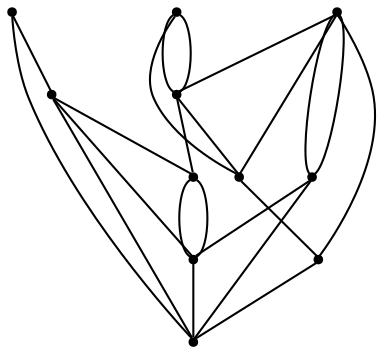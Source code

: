 graph {
  node [shape=point,comment="{\"directed\":false,\"doi\":\"10.1007/978-3-031-22203-0_26\",\"figure\":\"2 (2)\"}"]

  v0 [pos="821.7350627993795,1000.3597095895748"]
  v1 [pos="621.7042300831769,933.6832380877859"]
  v2 [pos="555.0259080953924,1000.3597095895748"]
  v3 [pos="571.6952302643917,883.6758844614442"]
  v4 [pos="755.0577741233828,933.6832380877859"]
  v5 [pos="521.6872717059463,833.6685308351026"]
  v6 [pos="321.655405677956,766.9920593333138"]
  v7 [pos="388.3326943539528,833.6685308351026"]
  v8 [pos="688.380485447386,1000.3597095895748"]
  v9 [pos="588.3645524333908,766.9920593333138"]
  v10 [pos="455.0099830299496,766.9920593333138"]

  v1 -- v2 [id="-3",pos="621.7042300831769,933.6832380877859 582.8095318517197,939.2382541766495 560.5809922654813,961.4664577498166 555.0259080953924,1000.3597095895748"]
  v3 -- v4 [id="-4",pos="571.6952302643917,883.6758844614442 649.4826236921484,880.8962780249459 710.604891786474,897.5653959003931 755.0577741233828,933.6832380877859"]
  v5 -- v3 [id="-5",pos="521.6872717059463,833.6685308351026 521.6872637573941,867.0067665859971 538.3565859263933,883.6758844614443 571.6952302643917,883.6758844614442"]
  v6 -- v7 [id="-6",pos="321.655405677956,766.9920593333138 321.65539772940383,811.4443968707918 343.87977227428297,833.6685308351026 388.3326943539528,833.6685308351026"]
  v8 -- v2 [id="-9",pos="688.380485447386,1000.3597095895748 555.0259080953924,1000.3597095895748 555.0259080953924,1000.3597095895748 555.0259080953924,1000.3597095895748"]
  v0 -- v8 [id="-10",pos="821.7350627993795,1000.3597095895748 688.380485447386,1000.3597095895748 688.380485447386,1000.3597095895748 688.380485447386,1000.3597095895748"]
  v4 -- v0 [id="-11",pos="755.0577741233828,933.6832380877859 821.7350627993795,1000.3597095895748 821.7350627993795,1000.3597095895748 821.7350627993795,1000.3597095895748"]
  v6 -- v10 [id="-12",pos="321.655405677956,766.9920593333138 455.0099830299496,766.9920593333138 455.0099830299496,766.9920593333138 455.0099830299496,766.9920593333138"]
  v10 -- v9 [id="-13",pos="455.0099830299496,766.9920593333138 588.3645524333908,766.9920593333138 588.3645524333908,766.9920593333138 588.3645524333908,766.9920593333138"]
  v6 -- v7 [id="-14",pos="321.655405677956,766.9920593333138 388.3326943539528,833.6685308351026 388.3326943539528,833.6685308351026 388.3326943539528,833.6685308351026"]
  v8 -- v4 [id="-15",pos="688.380485447386,1000.3597095895748 755.0577741233828,933.6832380877859 755.0577741233828,933.6832380877859 755.0577741233828,933.6832380877859"]
  v1 -- v8 [id="-18",pos="621.7042300831769,933.6832380877859 688.380485447386,1000.3597095895748 688.380485447386,1000.3597095895748 688.380485447386,1000.3597095895748"]
  v1 -- v4 [id="-19",pos="621.7042300831769,933.6832380877859 755.0577741233828,933.6832380877859 755.0577741233828,933.6832380877859 755.0577741233828,933.6832380877859"]
  v9 -- v4 [id="-22",pos="588.3645524333908,766.9920593333138 755.0577741233828,933.6832380877859 755.0577741233828,933.6832380877859 755.0577741233828,933.6832380877859"]
  v2 -- v1 [id="-23",pos="555.0259080953924,1000.3597095895748 621.7042300831769,933.6832380877859 621.7042300831769,933.6832380877859 621.7042300831769,933.6832380877859"]
  v5 -- v10 [id="-28",pos="521.6872717059463,833.6685308351026 455.0099830299496,766.9920593333138 455.0099830299496,766.9920593333138 455.0099830299496,766.9920593333138"]
  v5 -- v7 [id="-29",pos="521.6872717059463,833.6685308351026 388.3326943539528,833.6685308351026 388.3326943539528,833.6685308351026 388.3326943539528,833.6685308351026"]
  v3 -- v1 [id="-30",pos="571.6952302643917,883.6758844614442 621.7042300831769,933.6832380877859 621.7042300831769,933.6832380877859 621.7042300831769,933.6832380877859"]
  v5 -- v3 [id="-31",pos="521.6872717059463,833.6685308351026 571.6952302643917,883.6758844614442 571.6952302643917,883.6758844614442 571.6952302643917,883.6758844614442"]
  v5 -- v9 [id="-32",pos="521.6872717059463,833.6685308351026 588.3645524333908,766.9920593333138 588.3645524333908,766.9920593333138 588.3645524333908,766.9920593333138"]
  v7 -- v10 [id="-34",pos="388.3326943539528,833.6685308351026 455.0099830299496,766.9920593333138 455.0099830299496,766.9920593333138 455.0099830299496,766.9920593333138"]
  v7 -- v2 [id="-35",pos="388.3326943539528,833.6685308351026 555.0259080953924,1000.3597095895748 555.0259080953924,1000.3597095895748 555.0259080953924,1000.3597095895748"]
}